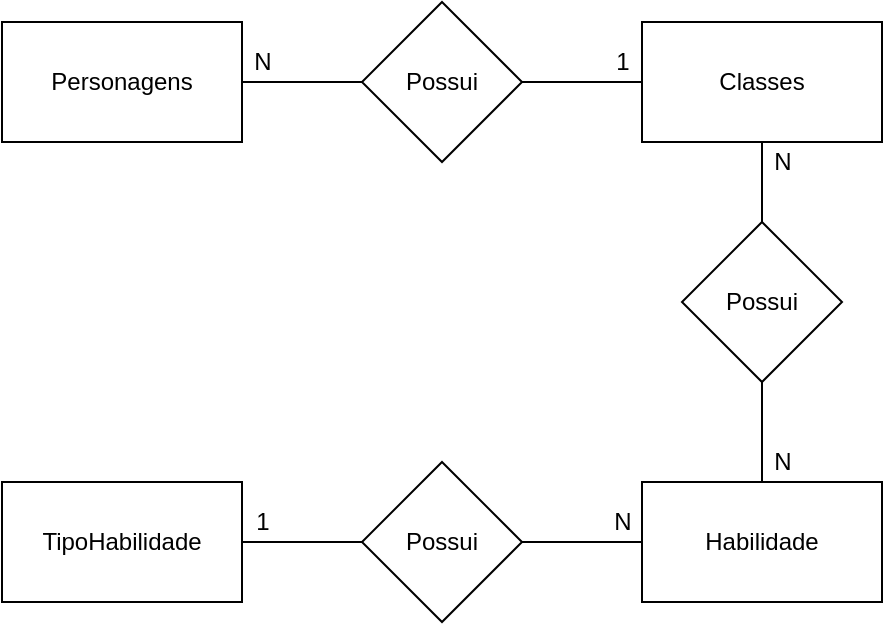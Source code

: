 <mxfile version="14.4.3" type="device" pages="2"><diagram id="KwWeDRrUwVv2rEVqDcTY" name="conceitual"><mxGraphModel dx="868" dy="482" grid="1" gridSize="10" guides="1" tooltips="1" connect="1" arrows="1" fold="1" page="1" pageScale="1" pageWidth="827" pageHeight="1169" math="0" shadow="0"><root><mxCell id="0"/><mxCell id="1" parent="0"/><mxCell id="8Vl4ZgsfmEuqpqaA4T27-1" value="Personagens" style="rounded=0;whiteSpace=wrap;html=1;" parent="1" vertex="1"><mxGeometry x="194" y="140" width="120" height="60" as="geometry"/></mxCell><mxCell id="8Vl4ZgsfmEuqpqaA4T27-2" value="Classes" style="rounded=0;whiteSpace=wrap;html=1;" parent="1" vertex="1"><mxGeometry x="514" y="140" width="120" height="60" as="geometry"/></mxCell><mxCell id="8Vl4ZgsfmEuqpqaA4T27-3" value="Habilidade" style="rounded=0;whiteSpace=wrap;html=1;" parent="1" vertex="1"><mxGeometry x="514" y="370" width="120" height="60" as="geometry"/></mxCell><mxCell id="8Vl4ZgsfmEuqpqaA4T27-4" value="TipoHabilidade" style="rounded=0;whiteSpace=wrap;html=1;" parent="1" vertex="1"><mxGeometry x="194" y="370" width="120" height="60" as="geometry"/></mxCell><mxCell id="8Vl4ZgsfmEuqpqaA4T27-17" style="edgeStyle=orthogonalEdgeStyle;rounded=0;orthogonalLoop=1;jettySize=auto;html=1;entryX=1;entryY=0.5;entryDx=0;entryDy=0;endArrow=none;endFill=0;" parent="1" source="8Vl4ZgsfmEuqpqaA4T27-16" target="8Vl4ZgsfmEuqpqaA4T27-1" edge="1"><mxGeometry relative="1" as="geometry"/></mxCell><mxCell id="8Vl4ZgsfmEuqpqaA4T27-18" style="edgeStyle=orthogonalEdgeStyle;rounded=0;orthogonalLoop=1;jettySize=auto;html=1;entryX=0;entryY=0.5;entryDx=0;entryDy=0;endArrow=none;endFill=0;" parent="1" source="8Vl4ZgsfmEuqpqaA4T27-16" target="8Vl4ZgsfmEuqpqaA4T27-2" edge="1"><mxGeometry relative="1" as="geometry"/></mxCell><mxCell id="8Vl4ZgsfmEuqpqaA4T27-16" value="Possui" style="rhombus;whiteSpace=wrap;html=1;" parent="1" vertex="1"><mxGeometry x="374" y="130" width="80" height="80" as="geometry"/></mxCell><mxCell id="8Vl4ZgsfmEuqpqaA4T27-19" value="N" style="text;html=1;align=center;verticalAlign=middle;resizable=0;points=[];autosize=1;" parent="1" vertex="1"><mxGeometry x="314" y="150" width="20" height="20" as="geometry"/></mxCell><mxCell id="8Vl4ZgsfmEuqpqaA4T27-20" value="1" style="text;html=1;align=center;verticalAlign=middle;resizable=0;points=[];autosize=1;" parent="1" vertex="1"><mxGeometry x="494" y="150" width="20" height="20" as="geometry"/></mxCell><mxCell id="8Vl4ZgsfmEuqpqaA4T27-22" style="edgeStyle=orthogonalEdgeStyle;rounded=0;orthogonalLoop=1;jettySize=auto;html=1;endArrow=none;endFill=0;" parent="1" source="8Vl4ZgsfmEuqpqaA4T27-21" target="8Vl4ZgsfmEuqpqaA4T27-2" edge="1"><mxGeometry relative="1" as="geometry"/></mxCell><mxCell id="8Vl4ZgsfmEuqpqaA4T27-23" style="edgeStyle=orthogonalEdgeStyle;rounded=0;orthogonalLoop=1;jettySize=auto;html=1;entryX=0.5;entryY=0;entryDx=0;entryDy=0;endArrow=none;endFill=0;" parent="1" source="8Vl4ZgsfmEuqpqaA4T27-21" target="8Vl4ZgsfmEuqpqaA4T27-3" edge="1"><mxGeometry relative="1" as="geometry"/></mxCell><mxCell id="8Vl4ZgsfmEuqpqaA4T27-21" value="Possui" style="rhombus;whiteSpace=wrap;html=1;" parent="1" vertex="1"><mxGeometry x="534" y="240" width="80" height="80" as="geometry"/></mxCell><mxCell id="8Vl4ZgsfmEuqpqaA4T27-24" value="N" style="text;html=1;align=center;verticalAlign=middle;resizable=0;points=[];autosize=1;" parent="1" vertex="1"><mxGeometry x="574" y="350" width="20" height="20" as="geometry"/></mxCell><mxCell id="8Vl4ZgsfmEuqpqaA4T27-25" value="N" style="text;html=1;align=center;verticalAlign=middle;resizable=0;points=[];autosize=1;" parent="1" vertex="1"><mxGeometry x="574" y="200" width="20" height="20" as="geometry"/></mxCell><mxCell id="8Vl4ZgsfmEuqpqaA4T27-27" style="edgeStyle=orthogonalEdgeStyle;rounded=0;orthogonalLoop=1;jettySize=auto;html=1;entryX=0;entryY=0.5;entryDx=0;entryDy=0;endArrow=none;endFill=0;" parent="1" source="8Vl4ZgsfmEuqpqaA4T27-26" target="8Vl4ZgsfmEuqpqaA4T27-3" edge="1"><mxGeometry relative="1" as="geometry"/></mxCell><mxCell id="8Vl4ZgsfmEuqpqaA4T27-28" style="edgeStyle=orthogonalEdgeStyle;rounded=0;orthogonalLoop=1;jettySize=auto;html=1;entryX=1;entryY=0.5;entryDx=0;entryDy=0;endArrow=none;endFill=0;" parent="1" source="8Vl4ZgsfmEuqpqaA4T27-26" target="8Vl4ZgsfmEuqpqaA4T27-4" edge="1"><mxGeometry relative="1" as="geometry"/></mxCell><mxCell id="8Vl4ZgsfmEuqpqaA4T27-26" value="Possui" style="rhombus;whiteSpace=wrap;html=1;" parent="1" vertex="1"><mxGeometry x="374" y="360" width="80" height="80" as="geometry"/></mxCell><mxCell id="8Vl4ZgsfmEuqpqaA4T27-29" value="1" style="text;html=1;align=center;verticalAlign=middle;resizable=0;points=[];autosize=1;" parent="1" vertex="1"><mxGeometry x="314" y="380" width="20" height="20" as="geometry"/></mxCell><mxCell id="8Vl4ZgsfmEuqpqaA4T27-30" value="N" style="text;html=1;align=center;verticalAlign=middle;resizable=0;points=[];autosize=1;" parent="1" vertex="1"><mxGeometry x="494" y="380" width="20" height="20" as="geometry"/></mxCell></root></mxGraphModel></diagram><diagram id="Q3WnU3ilv-uBdMWqYaNY" name="logico"><mxGraphModel dx="868" dy="482" grid="1" gridSize="10" guides="1" tooltips="1" connect="1" arrows="1" fold="1" page="1" pageScale="1" pageWidth="827" pageHeight="1169" math="0" shadow="0"><root><mxCell id="jd4WkaCsJAqi4IVzWZH3-0"/><mxCell id="jd4WkaCsJAqi4IVzWZH3-1" parent="jd4WkaCsJAqi4IVzWZH3-0"/><mxCell id="jd4WkaCsJAqi4IVzWZH3-2" value="Personagem" style="shape=table;startSize=30;container=1;collapsible=1;childLayout=tableLayout;fixedRows=1;rowLines=0;fontStyle=1;align=center;resizeLast=1;" parent="jd4WkaCsJAqi4IVzWZH3-1" vertex="1"><mxGeometry x="100" y="100" width="180" height="250" as="geometry"/></mxCell><mxCell id="jd4WkaCsJAqi4IVzWZH3-3" value="" style="shape=partialRectangle;collapsible=0;dropTarget=0;pointerEvents=0;fillColor=none;top=0;left=0;bottom=0;right=0;points=[[0,0.5],[1,0.5]];portConstraint=eastwest;" parent="jd4WkaCsJAqi4IVzWZH3-2" vertex="1"><mxGeometry y="30" width="180" height="30" as="geometry"/></mxCell><mxCell id="jd4WkaCsJAqi4IVzWZH3-4" value="PK" style="shape=partialRectangle;connectable=0;fillColor=none;top=0;left=0;bottom=0;right=0;fontStyle=1;overflow=hidden;" parent="jd4WkaCsJAqi4IVzWZH3-3" vertex="1"><mxGeometry width="60" height="30" as="geometry"/></mxCell><mxCell id="jd4WkaCsJAqi4IVzWZH3-5" value="idPersonagem" style="shape=partialRectangle;connectable=0;fillColor=none;top=0;left=0;bottom=0;right=0;align=left;spacingLeft=6;fontStyle=1;overflow=hidden;" parent="jd4WkaCsJAqi4IVzWZH3-3" vertex="1"><mxGeometry x="60" width="120" height="30" as="geometry"/></mxCell><mxCell id="jd4WkaCsJAqi4IVzWZH3-6" value="" style="shape=partialRectangle;collapsible=0;dropTarget=0;pointerEvents=0;fillColor=none;top=0;left=0;bottom=1;right=0;points=[[0,0.5],[1,0.5]];portConstraint=eastwest;" parent="jd4WkaCsJAqi4IVzWZH3-2" vertex="1"><mxGeometry y="60" width="180" height="30" as="geometry"/></mxCell><mxCell id="jd4WkaCsJAqi4IVzWZH3-7" value="FK" style="shape=partialRectangle;connectable=0;fillColor=none;top=0;left=0;bottom=0;right=0;fontStyle=1;overflow=hidden;" parent="jd4WkaCsJAqi4IVzWZH3-6" vertex="1"><mxGeometry width="60" height="30" as="geometry"/></mxCell><mxCell id="jd4WkaCsJAqi4IVzWZH3-8" value="idClasse" style="shape=partialRectangle;connectable=0;fillColor=none;top=0;left=0;bottom=0;right=0;align=left;spacingLeft=6;fontStyle=1;overflow=hidden;" parent="jd4WkaCsJAqi4IVzWZH3-6" vertex="1"><mxGeometry x="60" width="120" height="30" as="geometry"/></mxCell><mxCell id="jd4WkaCsJAqi4IVzWZH3-9" value="" style="shape=partialRectangle;collapsible=0;dropTarget=0;pointerEvents=0;fillColor=none;top=0;left=0;bottom=0;right=0;points=[[0,0.5],[1,0.5]];portConstraint=eastwest;" parent="jd4WkaCsJAqi4IVzWZH3-2" vertex="1"><mxGeometry y="90" width="180" height="30" as="geometry"/></mxCell><mxCell id="jd4WkaCsJAqi4IVzWZH3-10" value="" style="shape=partialRectangle;connectable=0;fillColor=none;top=0;left=0;bottom=0;right=0;editable=1;overflow=hidden;" parent="jd4WkaCsJAqi4IVzWZH3-9" vertex="1"><mxGeometry width="60" height="30" as="geometry"/></mxCell><mxCell id="jd4WkaCsJAqi4IVzWZH3-11" value="Nome" style="shape=partialRectangle;connectable=0;fillColor=none;top=0;left=0;bottom=0;right=0;align=left;spacingLeft=6;overflow=hidden;" parent="jd4WkaCsJAqi4IVzWZH3-9" vertex="1"><mxGeometry x="60" width="120" height="30" as="geometry"/></mxCell><mxCell id="jd4WkaCsJAqi4IVzWZH3-12" value="" style="shape=partialRectangle;collapsible=0;dropTarget=0;pointerEvents=0;fillColor=none;top=0;left=0;bottom=0;right=0;points=[[0,0.5],[1,0.5]];portConstraint=eastwest;" parent="jd4WkaCsJAqi4IVzWZH3-2" vertex="1"><mxGeometry y="120" width="180" height="30" as="geometry"/></mxCell><mxCell id="jd4WkaCsJAqi4IVzWZH3-13" value="" style="shape=partialRectangle;connectable=0;fillColor=none;top=0;left=0;bottom=0;right=0;editable=1;overflow=hidden;" parent="jd4WkaCsJAqi4IVzWZH3-12" vertex="1"><mxGeometry width="60" height="30" as="geometry"/></mxCell><mxCell id="jd4WkaCsJAqi4IVzWZH3-14" value="MaxVida" style="shape=partialRectangle;connectable=0;fillColor=none;top=0;left=0;bottom=0;right=0;align=left;spacingLeft=6;overflow=hidden;" parent="jd4WkaCsJAqi4IVzWZH3-12" vertex="1"><mxGeometry x="60" width="120" height="30" as="geometry"/></mxCell><mxCell id="jd4WkaCsJAqi4IVzWZH3-15" value="" style="shape=partialRectangle;collapsible=0;dropTarget=0;pointerEvents=0;fillColor=none;top=0;left=0;bottom=0;right=0;points=[[0,0.5],[1,0.5]];portConstraint=eastwest;" parent="jd4WkaCsJAqi4IVzWZH3-2" vertex="1"><mxGeometry y="150" width="180" height="30" as="geometry"/></mxCell><mxCell id="jd4WkaCsJAqi4IVzWZH3-16" value="" style="shape=partialRectangle;connectable=0;fillColor=none;top=0;left=0;bottom=0;right=0;editable=1;overflow=hidden;" parent="jd4WkaCsJAqi4IVzWZH3-15" vertex="1"><mxGeometry width="60" height="30" as="geometry"/></mxCell><mxCell id="jd4WkaCsJAqi4IVzWZH3-17" value="MaxMana" style="shape=partialRectangle;connectable=0;fillColor=none;top=0;left=0;bottom=0;right=0;align=left;spacingLeft=6;overflow=hidden;" parent="jd4WkaCsJAqi4IVzWZH3-15" vertex="1"><mxGeometry x="60" width="120" height="30" as="geometry"/></mxCell><mxCell id="jd4WkaCsJAqi4IVzWZH3-18" value="" style="shape=partialRectangle;collapsible=0;dropTarget=0;pointerEvents=0;fillColor=none;top=0;left=0;bottom=0;right=0;points=[[0,0.5],[1,0.5]];portConstraint=eastwest;" parent="jd4WkaCsJAqi4IVzWZH3-2" vertex="1"><mxGeometry y="180" width="180" height="30" as="geometry"/></mxCell><mxCell id="jd4WkaCsJAqi4IVzWZH3-19" value="" style="shape=partialRectangle;connectable=0;fillColor=none;top=0;left=0;bottom=0;right=0;editable=1;overflow=hidden;" parent="jd4WkaCsJAqi4IVzWZH3-18" vertex="1"><mxGeometry width="60" height="30" as="geometry"/></mxCell><mxCell id="jd4WkaCsJAqi4IVzWZH3-20" value="DataAtualizacao" style="shape=partialRectangle;connectable=0;fillColor=none;top=0;left=0;bottom=0;right=0;align=left;spacingLeft=6;overflow=hidden;" parent="jd4WkaCsJAqi4IVzWZH3-18" vertex="1"><mxGeometry x="60" width="120" height="30" as="geometry"/></mxCell><mxCell id="jd4WkaCsJAqi4IVzWZH3-21" value="" style="shape=partialRectangle;collapsible=0;dropTarget=0;pointerEvents=0;fillColor=none;top=0;left=0;bottom=0;right=0;points=[[0,0.5],[1,0.5]];portConstraint=eastwest;" parent="jd4WkaCsJAqi4IVzWZH3-2" vertex="1"><mxGeometry y="210" width="180" height="30" as="geometry"/></mxCell><mxCell id="jd4WkaCsJAqi4IVzWZH3-22" value="" style="shape=partialRectangle;connectable=0;fillColor=none;top=0;left=0;bottom=0;right=0;editable=1;overflow=hidden;" parent="jd4WkaCsJAqi4IVzWZH3-21" vertex="1"><mxGeometry width="60" height="30" as="geometry"/></mxCell><mxCell id="jd4WkaCsJAqi4IVzWZH3-23" value="DataCriacao" style="shape=partialRectangle;connectable=0;fillColor=none;top=0;left=0;bottom=0;right=0;align=left;spacingLeft=6;overflow=hidden;" parent="jd4WkaCsJAqi4IVzWZH3-21" vertex="1"><mxGeometry x="60" width="120" height="30" as="geometry"/></mxCell><mxCell id="jd4WkaCsJAqi4IVzWZH3-25" value="Classe" style="shape=table;startSize=30;container=1;collapsible=1;childLayout=tableLayout;fixedRows=1;rowLines=0;fontStyle=1;align=center;resizeLast=1;" parent="jd4WkaCsJAqi4IVzWZH3-1" vertex="1"><mxGeometry x="414" y="100" width="180" height="160" as="geometry"/></mxCell><mxCell id="jd4WkaCsJAqi4IVzWZH3-26" value="" style="shape=partialRectangle;collapsible=0;dropTarget=0;pointerEvents=0;fillColor=none;top=0;left=0;bottom=0;right=0;points=[[0,0.5],[1,0.5]];portConstraint=eastwest;" parent="jd4WkaCsJAqi4IVzWZH3-25" vertex="1"><mxGeometry y="30" width="180" height="30" as="geometry"/></mxCell><mxCell id="jd4WkaCsJAqi4IVzWZH3-27" value="PK" style="shape=partialRectangle;connectable=0;fillColor=none;top=0;left=0;bottom=0;right=0;fontStyle=1;overflow=hidden;" parent="jd4WkaCsJAqi4IVzWZH3-26" vertex="1"><mxGeometry width="60" height="30" as="geometry"/></mxCell><mxCell id="jd4WkaCsJAqi4IVzWZH3-28" value="idClasse" style="shape=partialRectangle;connectable=0;fillColor=none;top=0;left=0;bottom=0;right=0;align=left;spacingLeft=6;fontStyle=1;overflow=hidden;" parent="jd4WkaCsJAqi4IVzWZH3-26" vertex="1"><mxGeometry x="60" width="120" height="30" as="geometry"/></mxCell><mxCell id="jd4WkaCsJAqi4IVzWZH3-29" value="" style="shape=partialRectangle;collapsible=0;dropTarget=0;pointerEvents=0;fillColor=none;top=0;left=0;bottom=0;right=0;points=[[0,0.5],[1,0.5]];portConstraint=eastwest;" parent="jd4WkaCsJAqi4IVzWZH3-25" vertex="1"><mxGeometry y="60" width="180" height="30" as="geometry"/></mxCell><mxCell id="jd4WkaCsJAqi4IVzWZH3-30" value="FK" style="shape=partialRectangle;connectable=0;fillColor=none;top=0;left=0;bottom=0;right=0;fontStyle=1;overflow=hidden;" parent="jd4WkaCsJAqi4IVzWZH3-29" vertex="1"><mxGeometry width="60" height="30" as="geometry"/></mxCell><mxCell id="jd4WkaCsJAqi4IVzWZH3-31" value="idHabilidade" style="shape=partialRectangle;connectable=0;fillColor=none;top=0;left=0;bottom=0;right=0;align=left;spacingLeft=6;fontStyle=1;overflow=hidden;" parent="jd4WkaCsJAqi4IVzWZH3-29" vertex="1"><mxGeometry x="60" width="120" height="30" as="geometry"/></mxCell><mxCell id="jd4WkaCsJAqi4IVzWZH3-32" value="" style="shape=partialRectangle;collapsible=0;dropTarget=0;pointerEvents=0;fillColor=none;top=0;left=0;bottom=1;right=0;points=[[0,0.5],[1,0.5]];portConstraint=eastwest;" parent="jd4WkaCsJAqi4IVzWZH3-25" vertex="1"><mxGeometry y="90" width="180" height="30" as="geometry"/></mxCell><mxCell id="jd4WkaCsJAqi4IVzWZH3-33" value="FK" style="shape=partialRectangle;connectable=0;fillColor=none;top=0;left=0;bottom=0;right=0;fontStyle=1;overflow=hidden;" parent="jd4WkaCsJAqi4IVzWZH3-32" vertex="1"><mxGeometry width="60" height="30" as="geometry"/></mxCell><mxCell id="jd4WkaCsJAqi4IVzWZH3-34" value="idPersonagem" style="shape=partialRectangle;connectable=0;fillColor=none;top=0;left=0;bottom=0;right=0;align=left;spacingLeft=6;fontStyle=1;overflow=hidden;" parent="jd4WkaCsJAqi4IVzWZH3-32" vertex="1"><mxGeometry x="60" width="120" height="30" as="geometry"/></mxCell><mxCell id="jd4WkaCsJAqi4IVzWZH3-35" value="" style="shape=partialRectangle;collapsible=0;dropTarget=0;pointerEvents=0;fillColor=none;top=0;left=0;bottom=0;right=0;points=[[0,0.5],[1,0.5]];portConstraint=eastwest;" parent="jd4WkaCsJAqi4IVzWZH3-25" vertex="1"><mxGeometry y="120" width="180" height="30" as="geometry"/></mxCell><mxCell id="jd4WkaCsJAqi4IVzWZH3-36" value="" style="shape=partialRectangle;connectable=0;fillColor=none;top=0;left=0;bottom=0;right=0;editable=1;overflow=hidden;" parent="jd4WkaCsJAqi4IVzWZH3-35" vertex="1"><mxGeometry width="60" height="30" as="geometry"/></mxCell><mxCell id="jd4WkaCsJAqi4IVzWZH3-37" value="Nome" style="shape=partialRectangle;connectable=0;fillColor=none;top=0;left=0;bottom=0;right=0;align=left;spacingLeft=6;overflow=hidden;" parent="jd4WkaCsJAqi4IVzWZH3-35" vertex="1"><mxGeometry x="60" width="120" height="30" as="geometry"/></mxCell><mxCell id="jd4WkaCsJAqi4IVzWZH3-38" value="Habilidade" style="shape=table;startSize=30;container=1;collapsible=1;childLayout=tableLayout;fixedRows=1;rowLines=0;fontStyle=1;align=center;resizeLast=1;" parent="jd4WkaCsJAqi4IVzWZH3-1" vertex="1"><mxGeometry x="414" y="455" width="180" height="130" as="geometry"/></mxCell><mxCell id="jd4WkaCsJAqi4IVzWZH3-39" value="" style="shape=partialRectangle;collapsible=0;dropTarget=0;pointerEvents=0;fillColor=none;top=0;left=0;bottom=0;right=0;points=[[0,0.5],[1,0.5]];portConstraint=eastwest;" parent="jd4WkaCsJAqi4IVzWZH3-38" vertex="1"><mxGeometry y="30" width="180" height="30" as="geometry"/></mxCell><mxCell id="jd4WkaCsJAqi4IVzWZH3-40" value="PK" style="shape=partialRectangle;connectable=0;fillColor=none;top=0;left=0;bottom=0;right=0;fontStyle=1;overflow=hidden;" parent="jd4WkaCsJAqi4IVzWZH3-39" vertex="1"><mxGeometry width="60" height="30" as="geometry"/></mxCell><mxCell id="jd4WkaCsJAqi4IVzWZH3-41" value="idHabilidade" style="shape=partialRectangle;connectable=0;fillColor=none;top=0;left=0;bottom=0;right=0;align=left;spacingLeft=6;fontStyle=1;overflow=hidden;" parent="jd4WkaCsJAqi4IVzWZH3-39" vertex="1"><mxGeometry x="60" width="120" height="30" as="geometry"/></mxCell><mxCell id="jd4WkaCsJAqi4IVzWZH3-42" value="" style="shape=partialRectangle;collapsible=0;dropTarget=0;pointerEvents=0;fillColor=none;top=0;left=0;bottom=1;right=0;points=[[0,0.5],[1,0.5]];portConstraint=eastwest;" parent="jd4WkaCsJAqi4IVzWZH3-38" vertex="1"><mxGeometry y="60" width="180" height="30" as="geometry"/></mxCell><mxCell id="jd4WkaCsJAqi4IVzWZH3-43" value="FK" style="shape=partialRectangle;connectable=0;fillColor=none;top=0;left=0;bottom=0;right=0;fontStyle=1;overflow=hidden;" parent="jd4WkaCsJAqi4IVzWZH3-42" vertex="1"><mxGeometry width="60" height="30" as="geometry"/></mxCell><mxCell id="jd4WkaCsJAqi4IVzWZH3-44" value="idTipoHabilidade" style="shape=partialRectangle;connectable=0;fillColor=none;top=0;left=0;bottom=0;right=0;align=left;spacingLeft=6;fontStyle=1;overflow=hidden;" parent="jd4WkaCsJAqi4IVzWZH3-42" vertex="1"><mxGeometry x="60" width="120" height="30" as="geometry"/></mxCell><mxCell id="jd4WkaCsJAqi4IVzWZH3-45" value="" style="shape=partialRectangle;collapsible=0;dropTarget=0;pointerEvents=0;fillColor=none;top=0;left=0;bottom=0;right=0;points=[[0,0.5],[1,0.5]];portConstraint=eastwest;" parent="jd4WkaCsJAqi4IVzWZH3-38" vertex="1"><mxGeometry y="90" width="180" height="30" as="geometry"/></mxCell><mxCell id="jd4WkaCsJAqi4IVzWZH3-46" value="" style="shape=partialRectangle;connectable=0;fillColor=none;top=0;left=0;bottom=0;right=0;editable=1;overflow=hidden;" parent="jd4WkaCsJAqi4IVzWZH3-45" vertex="1"><mxGeometry width="60" height="30" as="geometry"/></mxCell><mxCell id="jd4WkaCsJAqi4IVzWZH3-47" value="Nome" style="shape=partialRectangle;connectable=0;fillColor=none;top=0;left=0;bottom=0;right=0;align=left;spacingLeft=6;overflow=hidden;" parent="jd4WkaCsJAqi4IVzWZH3-45" vertex="1"><mxGeometry x="60" width="120" height="30" as="geometry"/></mxCell><mxCell id="jd4WkaCsJAqi4IVzWZH3-49" value="TipoHabilidade" style="shape=table;startSize=30;container=1;collapsible=1;childLayout=tableLayout;fixedRows=1;rowLines=0;fontStyle=1;align=center;resizeLast=1;" parent="jd4WkaCsJAqi4IVzWZH3-1" vertex="1"><mxGeometry x="100" y="455" width="180" height="100" as="geometry"/></mxCell><mxCell id="jd4WkaCsJAqi4IVzWZH3-50" value="" style="shape=partialRectangle;collapsible=0;dropTarget=0;pointerEvents=0;fillColor=none;top=0;left=0;bottom=1;right=0;points=[[0,0.5],[1,0.5]];portConstraint=eastwest;" parent="jd4WkaCsJAqi4IVzWZH3-49" vertex="1"><mxGeometry y="30" width="180" height="30" as="geometry"/></mxCell><mxCell id="jd4WkaCsJAqi4IVzWZH3-51" value="PK" style="shape=partialRectangle;connectable=0;fillColor=none;top=0;left=0;bottom=0;right=0;fontStyle=1;overflow=hidden;" parent="jd4WkaCsJAqi4IVzWZH3-50" vertex="1"><mxGeometry width="30" height="30" as="geometry"/></mxCell><mxCell id="jd4WkaCsJAqi4IVzWZH3-52" value="idTipoHabilidade" style="shape=partialRectangle;connectable=0;fillColor=none;top=0;left=0;bottom=0;right=0;align=left;spacingLeft=6;fontStyle=1;overflow=hidden;" parent="jd4WkaCsJAqi4IVzWZH3-50" vertex="1"><mxGeometry x="30" width="150" height="30" as="geometry"/></mxCell><mxCell id="jd4WkaCsJAqi4IVzWZH3-53" value="" style="shape=partialRectangle;collapsible=0;dropTarget=0;pointerEvents=0;fillColor=none;top=0;left=0;bottom=0;right=0;points=[[0,0.5],[1,0.5]];portConstraint=eastwest;" parent="jd4WkaCsJAqi4IVzWZH3-49" vertex="1"><mxGeometry y="60" width="180" height="30" as="geometry"/></mxCell><mxCell id="jd4WkaCsJAqi4IVzWZH3-54" value="" style="shape=partialRectangle;connectable=0;fillColor=none;top=0;left=0;bottom=0;right=0;editable=1;overflow=hidden;" parent="jd4WkaCsJAqi4IVzWZH3-53" vertex="1"><mxGeometry width="30" height="30" as="geometry"/></mxCell><mxCell id="jd4WkaCsJAqi4IVzWZH3-55" value="Descricao" style="shape=partialRectangle;connectable=0;fillColor=none;top=0;left=0;bottom=0;right=0;align=left;spacingLeft=6;overflow=hidden;" parent="jd4WkaCsJAqi4IVzWZH3-53" vertex="1"><mxGeometry x="30" width="150" height="30" as="geometry"/></mxCell><mxCell id="1I7j3l4lIzs5ujKMMiOu-0" value="" style="edgeStyle=entityRelationEdgeStyle;fontSize=12;html=1;endArrow=ERoneToMany;exitX=0;exitY=0.5;exitDx=0;exitDy=0;entryX=1;entryY=0.5;entryDx=0;entryDy=0;" edge="1" parent="jd4WkaCsJAqi4IVzWZH3-1" source="jd4WkaCsJAqi4IVzWZH3-32" target="jd4WkaCsJAqi4IVzWZH3-3"><mxGeometry width="100" height="100" relative="1" as="geometry"><mxPoint x="350" y="250" as="sourcePoint"/><mxPoint x="360" y="210" as="targetPoint"/></mxGeometry></mxCell><mxCell id="1I7j3l4lIzs5ujKMMiOu-1" value="ClasseHabilidade" style="shape=table;startSize=30;container=1;collapsible=1;childLayout=tableLayout;fixedRows=1;rowLines=0;fontStyle=1;align=center;resizeLast=1;" vertex="1" parent="jd4WkaCsJAqi4IVzWZH3-1"><mxGeometry x="414" y="310" width="180" height="100" as="geometry"/></mxCell><mxCell id="1I7j3l4lIzs5ujKMMiOu-2" value="" style="shape=partialRectangle;collapsible=0;dropTarget=0;pointerEvents=0;fillColor=none;top=0;left=0;bottom=0;right=0;points=[[0,0.5],[1,0.5]];portConstraint=eastwest;" vertex="1" parent="1I7j3l4lIzs5ujKMMiOu-1"><mxGeometry y="30" width="180" height="30" as="geometry"/></mxCell><mxCell id="1I7j3l4lIzs5ujKMMiOu-3" value="FK" style="shape=partialRectangle;connectable=0;fillColor=none;top=0;left=0;bottom=0;right=0;fontStyle=1;overflow=hidden;" vertex="1" parent="1I7j3l4lIzs5ujKMMiOu-2"><mxGeometry width="60" height="30" as="geometry"/></mxCell><mxCell id="1I7j3l4lIzs5ujKMMiOu-4" value="idClasse" style="shape=partialRectangle;connectable=0;fillColor=none;top=0;left=0;bottom=0;right=0;align=left;spacingLeft=6;fontStyle=1;overflow=hidden;" vertex="1" parent="1I7j3l4lIzs5ujKMMiOu-2"><mxGeometry x="60" width="120" height="30" as="geometry"/></mxCell><mxCell id="1I7j3l4lIzs5ujKMMiOu-5" value="" style="shape=partialRectangle;collapsible=0;dropTarget=0;pointerEvents=0;fillColor=none;top=0;left=0;bottom=1;right=0;points=[[0,0.5],[1,0.5]];portConstraint=eastwest;" vertex="1" parent="1I7j3l4lIzs5ujKMMiOu-1"><mxGeometry y="60" width="180" height="30" as="geometry"/></mxCell><mxCell id="1I7j3l4lIzs5ujKMMiOu-6" value="FK" style="shape=partialRectangle;connectable=0;fillColor=none;top=0;left=0;bottom=0;right=0;fontStyle=1;overflow=hidden;" vertex="1" parent="1I7j3l4lIzs5ujKMMiOu-5"><mxGeometry width="60" height="30" as="geometry"/></mxCell><mxCell id="1I7j3l4lIzs5ujKMMiOu-7" value="idHabilidade" style="shape=partialRectangle;connectable=0;fillColor=none;top=0;left=0;bottom=0;right=0;align=left;spacingLeft=6;fontStyle=1;overflow=hidden;" vertex="1" parent="1I7j3l4lIzs5ujKMMiOu-5"><mxGeometry x="60" width="120" height="30" as="geometry"/></mxCell><mxCell id="1I7j3l4lIzs5ujKMMiOu-14" value="" style="edgeStyle=entityRelationEdgeStyle;fontSize=12;html=1;endArrow=ERoneToMany;exitX=1;exitY=0.5;exitDx=0;exitDy=0;entryX=1;entryY=0.5;entryDx=0;entryDy=0;" edge="1" parent="jd4WkaCsJAqi4IVzWZH3-1" source="jd4WkaCsJAqi4IVzWZH3-26" target="1I7j3l4lIzs5ujKMMiOu-2"><mxGeometry width="100" height="100" relative="1" as="geometry"><mxPoint x="280" y="360" as="sourcePoint"/><mxPoint x="380" y="260" as="targetPoint"/></mxGeometry></mxCell><mxCell id="1I7j3l4lIzs5ujKMMiOu-16" value="" style="edgeStyle=entityRelationEdgeStyle;fontSize=12;html=1;endArrow=ERoneToMany;exitX=1;exitY=0.5;exitDx=0;exitDy=0;entryX=1;entryY=0.5;entryDx=0;entryDy=0;" edge="1" parent="jd4WkaCsJAqi4IVzWZH3-1" source="jd4WkaCsJAqi4IVzWZH3-39" target="1I7j3l4lIzs5ujKMMiOu-5"><mxGeometry width="100" height="100" relative="1" as="geometry"><mxPoint x="280" y="390" as="sourcePoint"/><mxPoint x="380" y="290" as="targetPoint"/></mxGeometry></mxCell><mxCell id="1I7j3l4lIzs5ujKMMiOu-18" value="" style="edgeStyle=entityRelationEdgeStyle;fontSize=12;html=1;endArrow=ERoneToMany;exitX=1;exitY=0.5;exitDx=0;exitDy=0;entryX=0;entryY=0.5;entryDx=0;entryDy=0;" edge="1" parent="jd4WkaCsJAqi4IVzWZH3-1" source="jd4WkaCsJAqi4IVzWZH3-50" target="jd4WkaCsJAqi4IVzWZH3-39"><mxGeometry width="100" height="100" relative="1" as="geometry"><mxPoint x="300" y="430" as="sourcePoint"/><mxPoint x="400" y="330" as="targetPoint"/></mxGeometry></mxCell></root></mxGraphModel></diagram></mxfile>